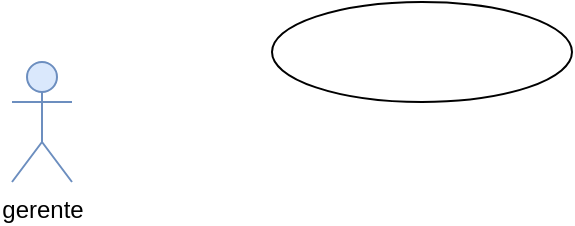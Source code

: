 <mxfile version="22.0.8" type="device">
  <diagram id="099T7RNzc7MXuufPxrtd" name="Página-1">
    <mxGraphModel dx="-220" dy="1499" grid="1" gridSize="10" guides="1" tooltips="1" connect="1" arrows="1" fold="1" page="1" pageScale="1" pageWidth="827" pageHeight="1169" math="0" shadow="0">
      <root>
        <mxCell id="0" />
        <mxCell id="1" parent="0" />
        <mxCell id="Q_5eks3FbYIip-Dqmu91-1" value="gerente" style="shape=umlActor;verticalLabelPosition=bottom;verticalAlign=top;html=1;outlineConnect=0;fillColor=#dae8fc;strokeColor=#6c8ebf;" vertex="1" parent="1">
          <mxGeometry x="880" y="-340" width="30" height="60" as="geometry" />
        </mxCell>
        <mxCell id="Q_5eks3FbYIip-Dqmu91-5" value="" style="ellipse;whiteSpace=wrap;html=1;" vertex="1" parent="1">
          <mxGeometry x="1010" y="-370" width="150" height="50" as="geometry" />
        </mxCell>
      </root>
    </mxGraphModel>
  </diagram>
</mxfile>
